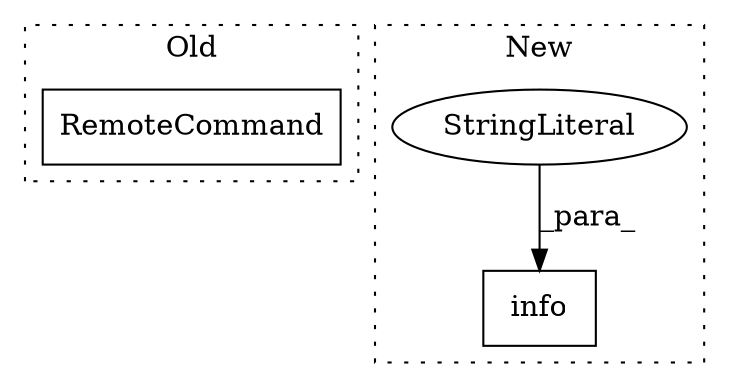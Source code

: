 digraph G {
subgraph cluster0 {
1 [label="RemoteCommand" a="32" s="1247,1304" l="14,1" shape="box"];
label = "Old";
style="dotted";
}
subgraph cluster1 {
2 [label="info" a="32" s="1477,1520" l="5,1" shape="box"];
3 [label="StringLiteral" a="45" s="1482" l="31" shape="ellipse"];
label = "New";
style="dotted";
}
3 -> 2 [label="_para_"];
}